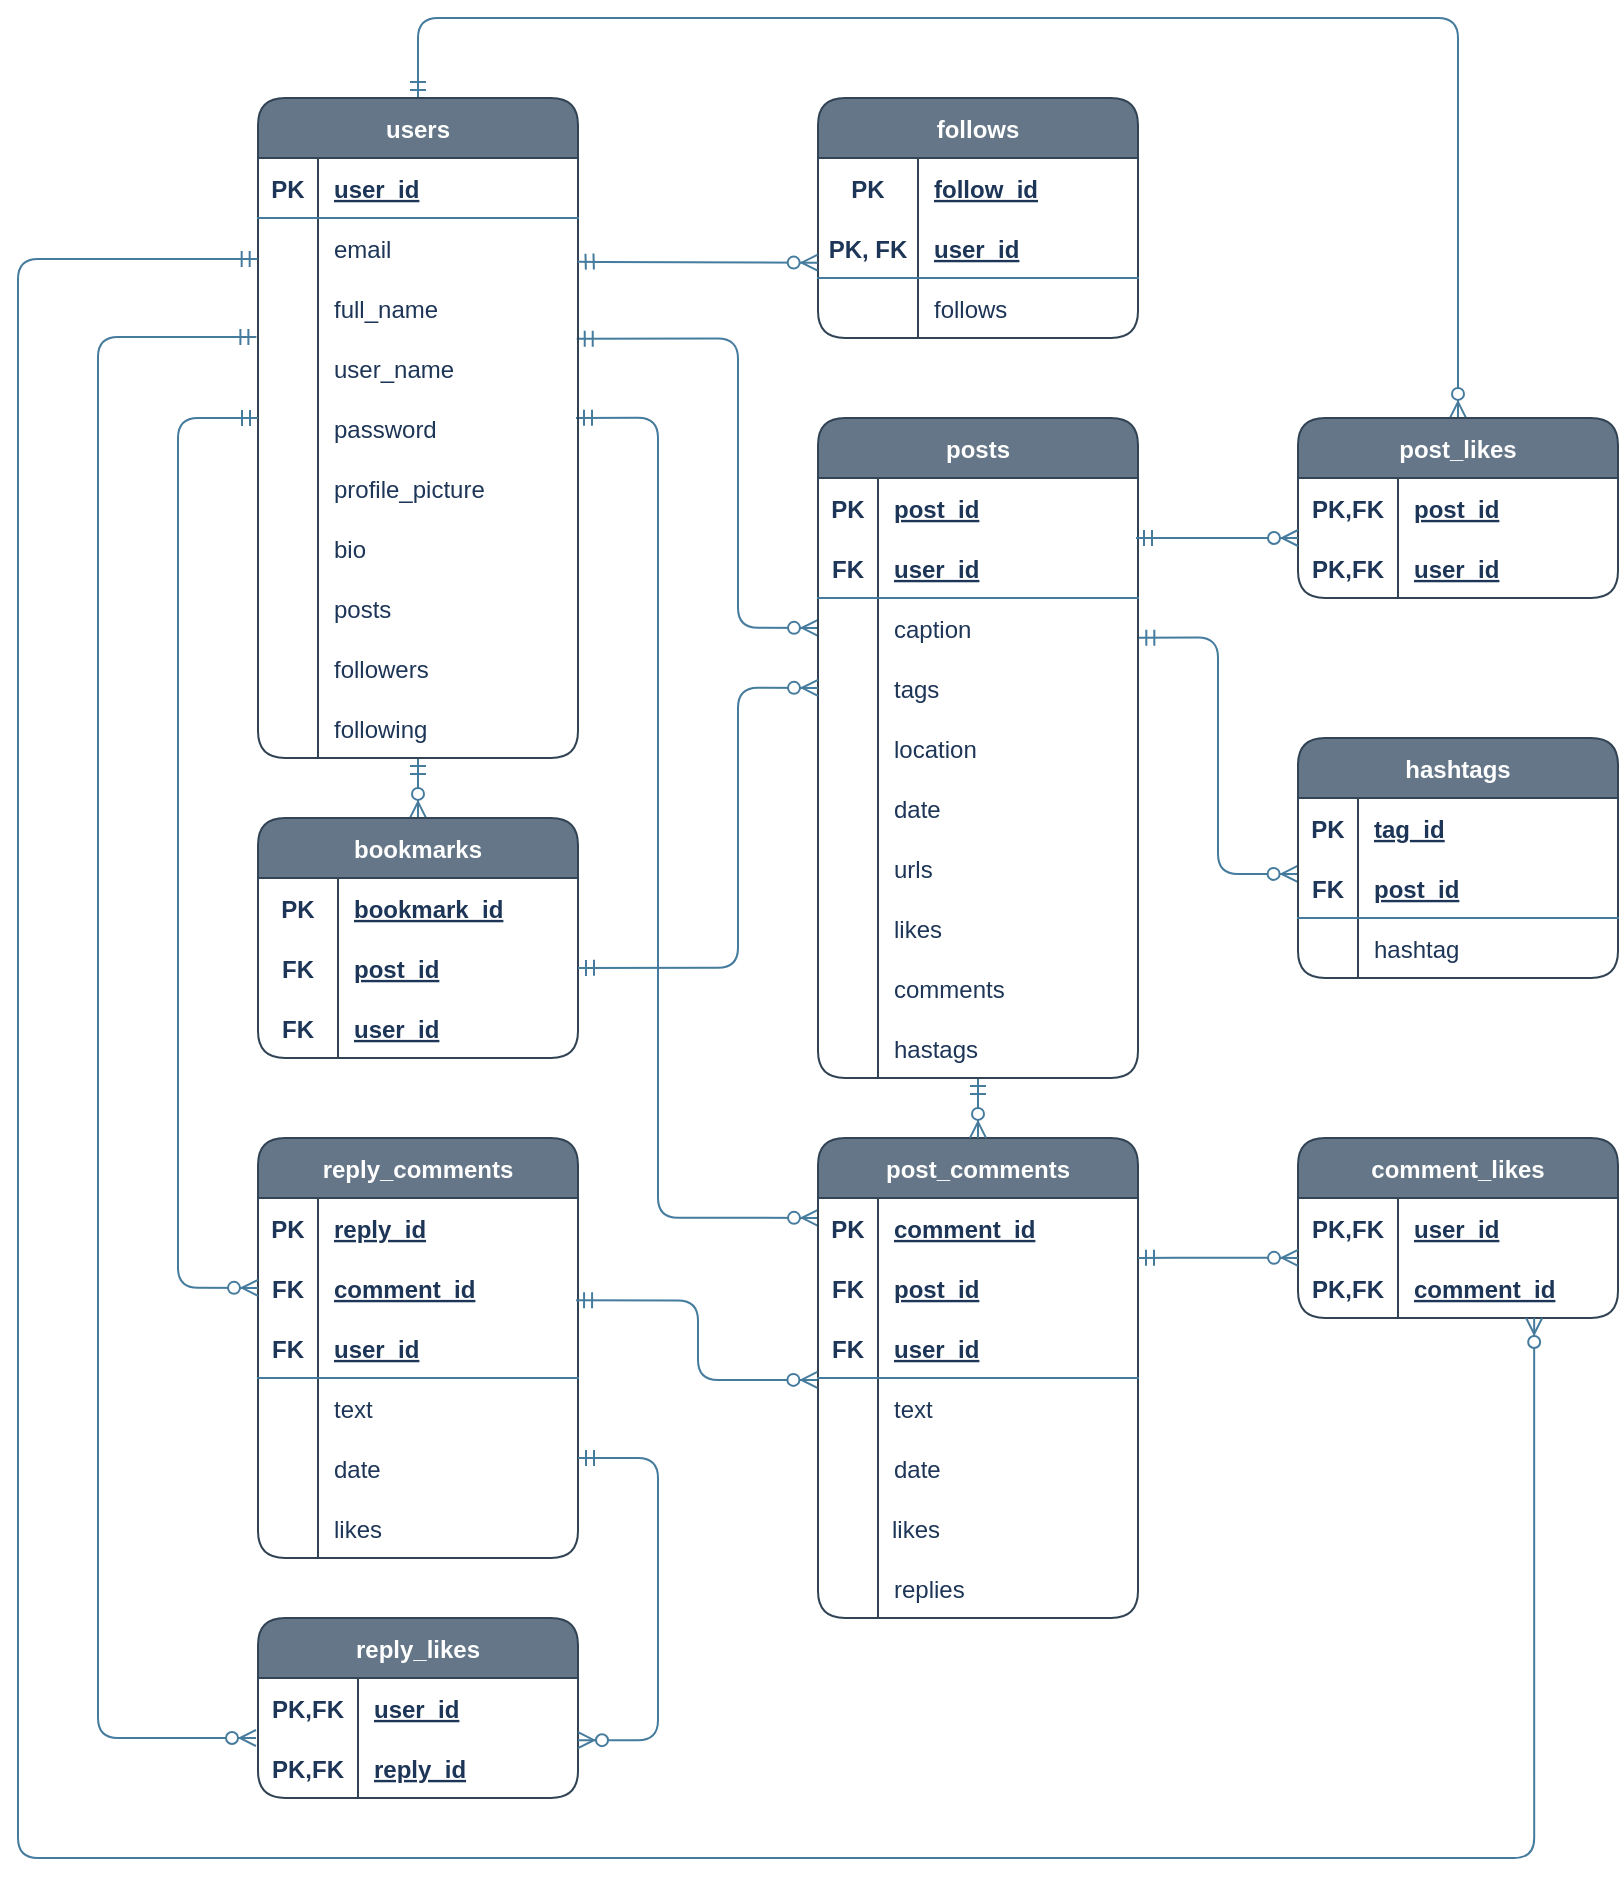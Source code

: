 <mxfile version="14.9.7" type="device"><diagram id="JygwX3_8PYj49vtkGriC" name="Page-1"><mxGraphModel dx="1574" dy="914" grid="1" gridSize="10" guides="1" tooltips="1" connect="1" arrows="1" fold="1" page="1" pageScale="1" pageWidth="1654" pageHeight="1169" background="#ffffff" math="0" shadow="0"><root><mxCell id="0"/><mxCell id="1" parent="0"/><mxCell id="p_Lfh47EfiS_7FDUTV6N-188" style="edgeStyle=orthogonalEdgeStyle;orthogonalLoop=1;jettySize=auto;html=1;exitX=0.5;exitY=1;exitDx=0;exitDy=0;entryX=0.5;entryY=0;entryDx=0;entryDy=0;startArrow=ERmandOne;startFill=0;endArrow=ERzeroToMany;endFill=1;strokeColor=#457B9D;fontColor=#1D3557;labelBackgroundColor=#F1FAEE;" parent="1" source="p_Lfh47EfiS_7FDUTV6N-1" target="p_Lfh47EfiS_7FDUTV6N-40" edge="1"><mxGeometry relative="1" as="geometry"/></mxCell><mxCell id="p_Lfh47EfiS_7FDUTV6N-189" style="edgeStyle=orthogonalEdgeStyle;orthogonalLoop=1;jettySize=auto;html=1;exitX=0.996;exitY=0.013;exitDx=0;exitDy=0;entryX=0;entryY=0.5;entryDx=0;entryDy=0;startArrow=ERmandOne;startFill=0;endArrow=ERzeroToMany;endFill=1;exitPerimeter=0;strokeColor=#457B9D;fontColor=#1D3557;labelBackgroundColor=#F1FAEE;" parent="1" source="p_Lfh47EfiS_7FDUTV6N-5" target="p_Lfh47EfiS_7FDUTV6N-121" edge="1"><mxGeometry relative="1" as="geometry"><Array as="points"><mxPoint x="600" y="199.94"/><mxPoint x="600" y="344.94"/></Array></mxGeometry></mxCell><mxCell id="5tzFZcLL8Sp7c2oYf7Be-42" style="edgeStyle=orthogonalEdgeStyle;orthogonalLoop=1;jettySize=auto;html=1;startArrow=ERmandOne;startFill=0;endArrow=ERzeroToMany;endFill=1;strokeColor=#457B9D;fontColor=#1D3557;labelBackgroundColor=#F1FAEE;" parent="1" edge="1"><mxGeometry relative="1" as="geometry"><mxPoint x="519" y="239.94" as="sourcePoint"/><Array as="points"><mxPoint x="560" y="239.94"/><mxPoint x="560" y="639.94"/></Array><mxPoint x="640" y="639.94" as="targetPoint"/></mxGeometry></mxCell><mxCell id="JfM2ZSUFPlXI2fR5TSoI-1" style="edgeStyle=orthogonalEdgeStyle;rounded=1;orthogonalLoop=1;jettySize=auto;html=1;exitX=0.5;exitY=0;exitDx=0;exitDy=0;entryX=0.5;entryY=0;entryDx=0;entryDy=0;startArrow=ERmandOne;startFill=0;endArrow=ERzeroToMany;endFill=1;fillColor=#76608a;strokeColor=#457B9D;" parent="1" source="p_Lfh47EfiS_7FDUTV6N-1" target="p_Lfh47EfiS_7FDUTV6N-138" edge="1"><mxGeometry relative="1" as="geometry"><Array as="points"><mxPoint x="440" y="40"/><mxPoint x="960" y="40"/></Array></mxGeometry></mxCell><mxCell id="p_Lfh47EfiS_7FDUTV6N-1" value="users" style="shape=table;startSize=30;container=1;collapsible=1;childLayout=tableLayout;fixedRows=1;rowLines=0;fontStyle=1;align=center;resizeLast=1;shadow=0;rounded=1;fillColor=#647687;strokeColor=#314354;fontColor=#ffffff;strokeWidth=1;" parent="1" vertex="1"><mxGeometry x="360" y="79.94" width="160" height="330" as="geometry"/></mxCell><mxCell id="p_Lfh47EfiS_7FDUTV6N-2" value="" style="shape=partialRectangle;collapsible=0;dropTarget=0;pointerEvents=0;fillColor=none;top=0;left=0;bottom=1;right=0;points=[[0,0.5],[1,0.5]];portConstraint=eastwest;rounded=1;strokeColor=#457B9D;fontColor=#1D3557;" parent="p_Lfh47EfiS_7FDUTV6N-1" vertex="1"><mxGeometry y="30" width="160" height="30" as="geometry"/></mxCell><mxCell id="p_Lfh47EfiS_7FDUTV6N-3" value="PK" style="shape=partialRectangle;connectable=0;fillColor=none;top=0;left=0;bottom=0;right=0;fontStyle=1;overflow=hidden;rounded=1;strokeColor=#457B9D;fontColor=#1D3557;" parent="p_Lfh47EfiS_7FDUTV6N-2" vertex="1"><mxGeometry width="30" height="30" as="geometry"/></mxCell><mxCell id="p_Lfh47EfiS_7FDUTV6N-4" value="user_id" style="shape=partialRectangle;connectable=0;fillColor=none;top=0;left=0;bottom=0;right=0;align=left;spacingLeft=6;fontStyle=5;overflow=hidden;rounded=1;strokeColor=#457B9D;fontColor=#1D3557;" parent="p_Lfh47EfiS_7FDUTV6N-2" vertex="1"><mxGeometry x="30" width="130" height="30" as="geometry"/></mxCell><mxCell id="5tzFZcLL8Sp7c2oYf7Be-51" style="shape=partialRectangle;collapsible=0;dropTarget=0;pointerEvents=0;fillColor=none;top=0;left=0;bottom=0;right=0;points=[[0,0.5],[1,0.5]];portConstraint=eastwest;rounded=1;strokeColor=#457B9D;fontColor=#1D3557;" parent="p_Lfh47EfiS_7FDUTV6N-1" vertex="1"><mxGeometry y="60" width="160" height="30" as="geometry"/></mxCell><mxCell id="5tzFZcLL8Sp7c2oYf7Be-52" style="shape=partialRectangle;connectable=0;fillColor=none;top=0;left=0;bottom=0;right=0;editable=1;overflow=hidden;rounded=1;strokeColor=#457B9D;fontColor=#1D3557;" parent="5tzFZcLL8Sp7c2oYf7Be-51" vertex="1"><mxGeometry width="30" height="30" as="geometry"/></mxCell><mxCell id="5tzFZcLL8Sp7c2oYf7Be-53" value="email" style="shape=partialRectangle;connectable=0;fillColor=none;top=0;left=0;bottom=0;right=0;align=left;spacingLeft=6;overflow=hidden;rounded=1;strokeColor=#457B9D;fontColor=#1D3557;" parent="5tzFZcLL8Sp7c2oYf7Be-51" vertex="1"><mxGeometry x="30" width="130" height="30" as="geometry"/></mxCell><mxCell id="5tzFZcLL8Sp7c2oYf7Be-72" style="shape=partialRectangle;collapsible=0;dropTarget=0;pointerEvents=0;fillColor=none;top=0;left=0;bottom=0;right=0;points=[[0,0.5],[1,0.5]];portConstraint=eastwest;rounded=1;strokeColor=#457B9D;fontColor=#1D3557;" parent="p_Lfh47EfiS_7FDUTV6N-1" vertex="1"><mxGeometry y="90" width="160" height="30" as="geometry"/></mxCell><mxCell id="5tzFZcLL8Sp7c2oYf7Be-73" style="shape=partialRectangle;connectable=0;fillColor=none;top=0;left=0;bottom=0;right=0;editable=1;overflow=hidden;rounded=1;strokeColor=#457B9D;fontColor=#1D3557;" parent="5tzFZcLL8Sp7c2oYf7Be-72" vertex="1"><mxGeometry width="30" height="30" as="geometry"/></mxCell><mxCell id="5tzFZcLL8Sp7c2oYf7Be-74" value="full_name" style="shape=partialRectangle;connectable=0;fillColor=none;top=0;left=0;bottom=0;right=0;align=left;spacingLeft=6;overflow=hidden;rounded=1;strokeColor=#457B9D;fontColor=#1D3557;" parent="5tzFZcLL8Sp7c2oYf7Be-72" vertex="1"><mxGeometry x="30" width="130" height="30" as="geometry"/></mxCell><mxCell id="p_Lfh47EfiS_7FDUTV6N-5" value="" style="shape=partialRectangle;collapsible=0;dropTarget=0;pointerEvents=0;fillColor=none;top=0;left=0;bottom=0;right=0;points=[[0,0.5],[1,0.5]];portConstraint=eastwest;rounded=1;strokeColor=#457B9D;fontColor=#1D3557;" parent="p_Lfh47EfiS_7FDUTV6N-1" vertex="1"><mxGeometry y="120" width="160" height="30" as="geometry"/></mxCell><mxCell id="p_Lfh47EfiS_7FDUTV6N-6" value="" style="shape=partialRectangle;connectable=0;fillColor=none;top=0;left=0;bottom=0;right=0;editable=1;overflow=hidden;rounded=1;strokeColor=#457B9D;fontColor=#1D3557;" parent="p_Lfh47EfiS_7FDUTV6N-5" vertex="1"><mxGeometry width="30" height="30" as="geometry"/></mxCell><mxCell id="p_Lfh47EfiS_7FDUTV6N-7" value="user_name" style="shape=partialRectangle;connectable=0;fillColor=none;top=0;left=0;bottom=0;right=0;align=left;spacingLeft=6;overflow=hidden;rounded=1;strokeColor=#457B9D;fontColor=#1D3557;" parent="p_Lfh47EfiS_7FDUTV6N-5" vertex="1"><mxGeometry x="30" width="130" height="30" as="geometry"/></mxCell><mxCell id="p_Lfh47EfiS_7FDUTV6N-95" value="" style="shape=partialRectangle;collapsible=0;dropTarget=0;pointerEvents=0;fillColor=none;top=0;left=0;bottom=0;right=0;points=[[0,0.5],[1,0.5]];portConstraint=eastwest;rounded=1;strokeColor=#457B9D;fontColor=#1D3557;" parent="p_Lfh47EfiS_7FDUTV6N-1" vertex="1"><mxGeometry y="150" width="160" height="30" as="geometry"/></mxCell><mxCell id="p_Lfh47EfiS_7FDUTV6N-96" value="" style="shape=partialRectangle;connectable=0;fillColor=none;top=0;left=0;bottom=0;right=0;editable=1;overflow=hidden;rounded=1;strokeColor=#457B9D;fontColor=#1D3557;" parent="p_Lfh47EfiS_7FDUTV6N-95" vertex="1"><mxGeometry width="30" height="30" as="geometry"/></mxCell><mxCell id="p_Lfh47EfiS_7FDUTV6N-97" value="password" style="shape=partialRectangle;connectable=0;fillColor=none;top=0;left=0;bottom=0;right=0;align=left;spacingLeft=6;overflow=hidden;rounded=1;strokeColor=#457B9D;fontColor=#1D3557;" parent="p_Lfh47EfiS_7FDUTV6N-95" vertex="1"><mxGeometry x="30" width="130" height="30" as="geometry"/></mxCell><mxCell id="5tzFZcLL8Sp7c2oYf7Be-78" style="shape=partialRectangle;collapsible=0;dropTarget=0;pointerEvents=0;fillColor=none;top=0;left=0;bottom=0;right=0;points=[[0,0.5],[1,0.5]];portConstraint=eastwest;rounded=1;strokeColor=#457B9D;fontColor=#1D3557;" parent="p_Lfh47EfiS_7FDUTV6N-1" vertex="1"><mxGeometry y="180" width="160" height="30" as="geometry"/></mxCell><mxCell id="5tzFZcLL8Sp7c2oYf7Be-79" style="shape=partialRectangle;connectable=0;fillColor=none;top=0;left=0;bottom=0;right=0;editable=1;overflow=hidden;rounded=1;strokeColor=#457B9D;fontColor=#1D3557;" parent="5tzFZcLL8Sp7c2oYf7Be-78" vertex="1"><mxGeometry width="30" height="30" as="geometry"/></mxCell><mxCell id="5tzFZcLL8Sp7c2oYf7Be-80" value="profile_picture" style="shape=partialRectangle;connectable=0;fillColor=none;top=0;left=0;bottom=0;right=0;align=left;spacingLeft=6;overflow=hidden;rounded=1;strokeColor=#457B9D;fontColor=#1D3557;" parent="5tzFZcLL8Sp7c2oYf7Be-78" vertex="1"><mxGeometry x="30" width="130" height="30" as="geometry"/></mxCell><mxCell id="p_Lfh47EfiS_7FDUTV6N-92" value="" style="shape=partialRectangle;collapsible=0;dropTarget=0;pointerEvents=0;fillColor=none;top=0;left=0;bottom=0;right=0;points=[[0,0.5],[1,0.5]];portConstraint=eastwest;rounded=1;strokeColor=#457B9D;fontColor=#1D3557;" parent="p_Lfh47EfiS_7FDUTV6N-1" vertex="1"><mxGeometry y="210" width="160" height="30" as="geometry"/></mxCell><mxCell id="p_Lfh47EfiS_7FDUTV6N-93" value="" style="shape=partialRectangle;connectable=0;fillColor=none;top=0;left=0;bottom=0;right=0;editable=1;overflow=hidden;rounded=1;strokeColor=#457B9D;fontColor=#1D3557;" parent="p_Lfh47EfiS_7FDUTV6N-92" vertex="1"><mxGeometry width="30" height="30" as="geometry"/></mxCell><mxCell id="p_Lfh47EfiS_7FDUTV6N-94" value="bio" style="shape=partialRectangle;connectable=0;fillColor=none;top=0;left=0;bottom=0;right=0;align=left;spacingLeft=6;overflow=hidden;rounded=1;strokeColor=#457B9D;fontColor=#1D3557;" parent="p_Lfh47EfiS_7FDUTV6N-92" vertex="1"><mxGeometry x="30" width="130" height="30" as="geometry"/></mxCell><mxCell id="pIvG8q19fHUIFR2DYfTh-11" style="shape=partialRectangle;collapsible=0;dropTarget=0;pointerEvents=0;fillColor=none;top=0;left=0;bottom=0;right=0;points=[[0,0.5],[1,0.5]];portConstraint=eastwest;rounded=1;strokeColor=#457B9D;fontColor=#1D3557;" parent="p_Lfh47EfiS_7FDUTV6N-1" vertex="1"><mxGeometry y="240" width="160" height="30" as="geometry"/></mxCell><mxCell id="pIvG8q19fHUIFR2DYfTh-12" style="shape=partialRectangle;connectable=0;fillColor=none;top=0;left=0;bottom=0;right=0;editable=1;overflow=hidden;rounded=1;strokeColor=#457B9D;fontColor=#1D3557;" parent="pIvG8q19fHUIFR2DYfTh-11" vertex="1"><mxGeometry width="30" height="30" as="geometry"/></mxCell><mxCell id="pIvG8q19fHUIFR2DYfTh-13" value="posts" style="shape=partialRectangle;connectable=0;fillColor=none;top=0;left=0;bottom=0;right=0;align=left;spacingLeft=6;overflow=hidden;rounded=1;strokeColor=#457B9D;fontColor=#1D3557;" parent="pIvG8q19fHUIFR2DYfTh-11" vertex="1"><mxGeometry x="30" width="130" height="30" as="geometry"/></mxCell><mxCell id="pIvG8q19fHUIFR2DYfTh-14" style="shape=partialRectangle;collapsible=0;dropTarget=0;pointerEvents=0;fillColor=none;top=0;left=0;bottom=0;right=0;points=[[0,0.5],[1,0.5]];portConstraint=eastwest;rounded=1;strokeColor=#457B9D;fontColor=#1D3557;" parent="p_Lfh47EfiS_7FDUTV6N-1" vertex="1"><mxGeometry y="270" width="160" height="30" as="geometry"/></mxCell><mxCell id="pIvG8q19fHUIFR2DYfTh-15" style="shape=partialRectangle;connectable=0;fillColor=none;top=0;left=0;bottom=0;right=0;editable=1;overflow=hidden;rounded=1;strokeColor=#457B9D;fontColor=#1D3557;" parent="pIvG8q19fHUIFR2DYfTh-14" vertex="1"><mxGeometry width="30" height="30" as="geometry"/></mxCell><mxCell id="pIvG8q19fHUIFR2DYfTh-16" value="followers" style="shape=partialRectangle;connectable=0;fillColor=none;top=0;left=0;bottom=0;right=0;align=left;spacingLeft=6;overflow=hidden;rounded=1;strokeColor=#457B9D;fontColor=#1D3557;" parent="pIvG8q19fHUIFR2DYfTh-14" vertex="1"><mxGeometry x="30" width="130" height="30" as="geometry"/></mxCell><mxCell id="pIvG8q19fHUIFR2DYfTh-17" style="shape=partialRectangle;collapsible=0;dropTarget=0;pointerEvents=0;fillColor=none;top=0;left=0;bottom=0;right=0;points=[[0,0.5],[1,0.5]];portConstraint=eastwest;rounded=1;strokeColor=#457B9D;fontColor=#1D3557;" parent="p_Lfh47EfiS_7FDUTV6N-1" vertex="1"><mxGeometry y="300" width="160" height="30" as="geometry"/></mxCell><mxCell id="pIvG8q19fHUIFR2DYfTh-18" style="shape=partialRectangle;connectable=0;fillColor=none;top=0;left=0;bottom=0;right=0;editable=1;overflow=hidden;rounded=1;strokeColor=#457B9D;fontColor=#1D3557;" parent="pIvG8q19fHUIFR2DYfTh-17" vertex="1"><mxGeometry width="30" height="30" as="geometry"/></mxCell><mxCell id="pIvG8q19fHUIFR2DYfTh-19" value="following" style="shape=partialRectangle;connectable=0;fillColor=none;top=0;left=0;bottom=0;right=0;align=left;spacingLeft=6;overflow=hidden;rounded=1;strokeColor=#457B9D;fontColor=#1D3557;" parent="pIvG8q19fHUIFR2DYfTh-17" vertex="1"><mxGeometry x="30" width="130" height="30" as="geometry"/></mxCell><mxCell id="p_Lfh47EfiS_7FDUTV6N-14" value="follows" style="shape=table;startSize=30;container=1;collapsible=1;childLayout=tableLayout;fixedRows=1;rowLines=0;fontStyle=1;align=center;resizeLast=1;shadow=0;rounded=1;fillColor=#647687;strokeColor=#314354;fontColor=#ffffff;" parent="1" vertex="1"><mxGeometry x="640" y="79.94" width="160" height="120" as="geometry"/></mxCell><mxCell id="p_Lfh47EfiS_7FDUTV6N-15" value="" style="shape=partialRectangle;collapsible=0;dropTarget=0;pointerEvents=0;fillColor=none;top=0;left=0;bottom=0;right=0;points=[[0,0.5],[1,0.5]];portConstraint=eastwest;rounded=1;strokeColor=#457B9D;fontColor=#1D3557;" parent="p_Lfh47EfiS_7FDUTV6N-14" vertex="1"><mxGeometry y="30" width="160" height="30" as="geometry"/></mxCell><mxCell id="p_Lfh47EfiS_7FDUTV6N-16" value="PK" style="shape=partialRectangle;connectable=0;fillColor=none;top=0;left=0;bottom=0;right=0;fontStyle=1;overflow=hidden;rounded=1;strokeColor=#457B9D;fontColor=#1D3557;" parent="p_Lfh47EfiS_7FDUTV6N-15" vertex="1"><mxGeometry width="50" height="30" as="geometry"/></mxCell><mxCell id="p_Lfh47EfiS_7FDUTV6N-17" value="follow_id" style="shape=partialRectangle;connectable=0;fillColor=none;top=0;left=0;bottom=0;right=0;align=left;spacingLeft=6;fontStyle=5;overflow=hidden;rounded=1;strokeColor=#457B9D;fontColor=#1D3557;" parent="p_Lfh47EfiS_7FDUTV6N-15" vertex="1"><mxGeometry x="50" width="110" height="30" as="geometry"/></mxCell><mxCell id="p_Lfh47EfiS_7FDUTV6N-18" value="" style="shape=partialRectangle;collapsible=0;dropTarget=0;pointerEvents=0;fillColor=none;top=0;left=0;bottom=1;right=0;points=[[0,0.5],[1,0.5]];portConstraint=eastwest;rounded=1;strokeColor=#457B9D;fontColor=#1D3557;" parent="p_Lfh47EfiS_7FDUTV6N-14" vertex="1"><mxGeometry y="60" width="160" height="30" as="geometry"/></mxCell><mxCell id="p_Lfh47EfiS_7FDUTV6N-19" value="PK, FK" style="shape=partialRectangle;connectable=0;fillColor=none;top=0;left=0;bottom=0;right=0;fontStyle=1;overflow=hidden;rounded=1;strokeColor=#457B9D;fontColor=#1D3557;" parent="p_Lfh47EfiS_7FDUTV6N-18" vertex="1"><mxGeometry width="50" height="30" as="geometry"/></mxCell><mxCell id="p_Lfh47EfiS_7FDUTV6N-20" value="user_id" style="shape=partialRectangle;connectable=0;fillColor=none;top=0;left=0;bottom=0;right=0;align=left;spacingLeft=6;fontStyle=5;overflow=hidden;rounded=1;strokeColor=#457B9D;fontColor=#1D3557;" parent="p_Lfh47EfiS_7FDUTV6N-18" vertex="1"><mxGeometry x="50" width="110" height="30" as="geometry"/></mxCell><mxCell id="p_Lfh47EfiS_7FDUTV6N-21" value="" style="shape=partialRectangle;collapsible=0;dropTarget=0;pointerEvents=0;fillColor=none;top=0;left=0;bottom=0;right=0;points=[[0,0.5],[1,0.5]];portConstraint=eastwest;rounded=1;strokeColor=#457B9D;fontColor=#1D3557;" parent="p_Lfh47EfiS_7FDUTV6N-14" vertex="1"><mxGeometry y="90" width="160" height="30" as="geometry"/></mxCell><mxCell id="p_Lfh47EfiS_7FDUTV6N-22" value="" style="shape=partialRectangle;connectable=0;fillColor=none;top=0;left=0;bottom=0;right=0;editable=1;overflow=hidden;rounded=1;strokeColor=#457B9D;fontColor=#1D3557;" parent="p_Lfh47EfiS_7FDUTV6N-21" vertex="1"><mxGeometry width="50" height="30" as="geometry"/></mxCell><mxCell id="p_Lfh47EfiS_7FDUTV6N-23" value="follows" style="shape=partialRectangle;connectable=0;fillColor=none;top=0;left=0;bottom=0;right=0;align=left;spacingLeft=6;overflow=hidden;rounded=1;strokeColor=#457B9D;fontColor=#1D3557;" parent="p_Lfh47EfiS_7FDUTV6N-21" vertex="1"><mxGeometry x="50" width="110" height="30" as="geometry"/></mxCell><mxCell id="p_Lfh47EfiS_7FDUTV6N-40" value="bookmarks" style="shape=table;startSize=30;container=1;collapsible=1;childLayout=tableLayout;fixedRows=1;rowLines=0;fontStyle=1;align=center;resizeLast=1;shadow=0;rounded=1;fillColor=#647687;strokeColor=#314354;fontColor=#ffffff;" parent="1" vertex="1"><mxGeometry x="360" y="439.94" width="160" height="120" as="geometry"/></mxCell><mxCell id="p_Lfh47EfiS_7FDUTV6N-41" value="" style="shape=partialRectangle;collapsible=0;dropTarget=0;pointerEvents=0;fillColor=none;top=0;left=0;bottom=0;right=0;points=[[0,0.5],[1,0.5]];portConstraint=eastwest;rounded=1;strokeColor=#457B9D;fontColor=#1D3557;" parent="p_Lfh47EfiS_7FDUTV6N-40" vertex="1"><mxGeometry y="30" width="160" height="30" as="geometry"/></mxCell><mxCell id="p_Lfh47EfiS_7FDUTV6N-42" value="PK" style="shape=partialRectangle;connectable=0;fillColor=none;top=0;left=0;bottom=0;right=0;fontStyle=1;overflow=hidden;rounded=1;strokeColor=#457B9D;fontColor=#1D3557;" parent="p_Lfh47EfiS_7FDUTV6N-41" vertex="1"><mxGeometry width="40" height="30" as="geometry"/></mxCell><mxCell id="p_Lfh47EfiS_7FDUTV6N-43" value="bookmark_id" style="shape=partialRectangle;connectable=0;fillColor=none;top=0;left=0;bottom=0;right=0;align=left;spacingLeft=6;fontStyle=5;overflow=hidden;rounded=1;strokeColor=#457B9D;fontColor=#1D3557;" parent="p_Lfh47EfiS_7FDUTV6N-41" vertex="1"><mxGeometry x="40" width="120" height="30" as="geometry"/></mxCell><mxCell id="p_Lfh47EfiS_7FDUTV6N-168" style="shape=partialRectangle;collapsible=0;dropTarget=0;pointerEvents=0;fillColor=none;top=0;left=0;bottom=0;right=0;points=[[0,0.5],[1,0.5]];portConstraint=eastwest;rounded=1;strokeColor=#457B9D;fontColor=#1D3557;" parent="p_Lfh47EfiS_7FDUTV6N-40" vertex="1"><mxGeometry y="60" width="160" height="30" as="geometry"/></mxCell><mxCell id="p_Lfh47EfiS_7FDUTV6N-169" value="FK" style="shape=partialRectangle;connectable=0;fillColor=none;top=0;left=0;bottom=0;right=0;fontStyle=1;overflow=hidden;rounded=1;strokeColor=#457B9D;fontColor=#1D3557;" parent="p_Lfh47EfiS_7FDUTV6N-168" vertex="1"><mxGeometry width="40" height="30" as="geometry"/></mxCell><mxCell id="p_Lfh47EfiS_7FDUTV6N-170" value="post_id" style="shape=partialRectangle;connectable=0;fillColor=none;top=0;left=0;bottom=0;right=0;align=left;spacingLeft=6;fontStyle=5;overflow=hidden;rounded=1;strokeColor=#457B9D;fontColor=#1D3557;" parent="p_Lfh47EfiS_7FDUTV6N-168" vertex="1"><mxGeometry x="40" width="120" height="30" as="geometry"/></mxCell><mxCell id="p_Lfh47EfiS_7FDUTV6N-183" style="shape=partialRectangle;collapsible=0;dropTarget=0;pointerEvents=0;fillColor=none;top=0;left=0;bottom=0;right=0;points=[[0,0.5],[1,0.5]];portConstraint=eastwest;rounded=1;strokeColor=#457B9D;fontColor=#1D3557;" parent="p_Lfh47EfiS_7FDUTV6N-40" vertex="1"><mxGeometry y="90" width="160" height="30" as="geometry"/></mxCell><mxCell id="p_Lfh47EfiS_7FDUTV6N-184" value="FK" style="shape=partialRectangle;connectable=0;fillColor=none;top=0;left=0;bottom=0;right=0;fontStyle=1;overflow=hidden;rounded=1;strokeColor=#457B9D;fontColor=#1D3557;" parent="p_Lfh47EfiS_7FDUTV6N-183" vertex="1"><mxGeometry width="40" height="30" as="geometry"/></mxCell><mxCell id="p_Lfh47EfiS_7FDUTV6N-185" value="user_id" style="shape=partialRectangle;connectable=0;fillColor=none;top=0;left=0;bottom=0;right=0;align=left;spacingLeft=6;fontStyle=5;overflow=hidden;rounded=1;strokeColor=#457B9D;fontColor=#1D3557;" parent="p_Lfh47EfiS_7FDUTV6N-183" vertex="1"><mxGeometry x="40" width="120" height="30" as="geometry"/></mxCell><mxCell id="p_Lfh47EfiS_7FDUTV6N-79" value="post_comments" style="shape=table;startSize=30;container=1;collapsible=1;childLayout=tableLayout;fixedRows=1;rowLines=0;fontStyle=1;align=center;resizeLast=1;shadow=0;rounded=1;fillColor=#647687;strokeColor=#314354;fontColor=#ffffff;" parent="1" vertex="1"><mxGeometry x="640" y="599.94" width="160" height="240" as="geometry"/></mxCell><mxCell id="p_Lfh47EfiS_7FDUTV6N-80" value="" style="shape=partialRectangle;collapsible=0;dropTarget=0;pointerEvents=0;fillColor=none;top=0;left=0;bottom=0;right=0;points=[[0,0.5],[1,0.5]];portConstraint=eastwest;rounded=1;strokeColor=#457B9D;fontColor=#1D3557;" parent="p_Lfh47EfiS_7FDUTV6N-79" vertex="1"><mxGeometry y="30" width="160" height="30" as="geometry"/></mxCell><mxCell id="p_Lfh47EfiS_7FDUTV6N-81" value="PK" style="shape=partialRectangle;connectable=0;fillColor=none;top=0;left=0;bottom=0;right=0;fontStyle=1;overflow=hidden;rounded=1;strokeColor=#457B9D;fontColor=#1D3557;" parent="p_Lfh47EfiS_7FDUTV6N-80" vertex="1"><mxGeometry width="30" height="30" as="geometry"/></mxCell><mxCell id="p_Lfh47EfiS_7FDUTV6N-82" value="comment_id" style="shape=partialRectangle;connectable=0;fillColor=none;top=0;left=0;bottom=0;right=0;align=left;spacingLeft=6;fontStyle=5;overflow=hidden;rounded=1;strokeColor=#457B9D;fontColor=#1D3557;" parent="p_Lfh47EfiS_7FDUTV6N-80" vertex="1"><mxGeometry x="30" width="130" height="30" as="geometry"/></mxCell><mxCell id="5tzFZcLL8Sp7c2oYf7Be-1" style="shape=partialRectangle;collapsible=0;dropTarget=0;pointerEvents=0;fillColor=none;top=0;left=0;bottom=0;right=0;points=[[0,0.5],[1,0.5]];portConstraint=eastwest;rounded=1;strokeColor=#457B9D;fontColor=#1D3557;" parent="p_Lfh47EfiS_7FDUTV6N-79" vertex="1"><mxGeometry y="60" width="160" height="30" as="geometry"/></mxCell><mxCell id="5tzFZcLL8Sp7c2oYf7Be-2" value="FK" style="shape=partialRectangle;connectable=0;fillColor=none;top=0;left=0;bottom=0;right=0;fontStyle=1;overflow=hidden;rounded=1;strokeColor=#457B9D;fontColor=#1D3557;" parent="5tzFZcLL8Sp7c2oYf7Be-1" vertex="1"><mxGeometry width="30" height="30" as="geometry"/></mxCell><mxCell id="5tzFZcLL8Sp7c2oYf7Be-3" value="post_id" style="shape=partialRectangle;connectable=0;fillColor=none;top=0;left=0;bottom=0;right=0;align=left;spacingLeft=6;fontStyle=5;overflow=hidden;rounded=1;strokeColor=#457B9D;fontColor=#1D3557;" parent="5tzFZcLL8Sp7c2oYf7Be-1" vertex="1"><mxGeometry x="30" width="130" height="30" as="geometry"/></mxCell><mxCell id="5tzFZcLL8Sp7c2oYf7Be-38" style="shape=partialRectangle;collapsible=0;dropTarget=0;pointerEvents=0;fillColor=none;top=0;left=0;bottom=1;right=0;points=[[0,0.5],[1,0.5]];portConstraint=eastwest;rounded=1;strokeColor=#457B9D;fontColor=#1D3557;" parent="p_Lfh47EfiS_7FDUTV6N-79" vertex="1"><mxGeometry y="90" width="160" height="30" as="geometry"/></mxCell><mxCell id="5tzFZcLL8Sp7c2oYf7Be-39" value="FK" style="shape=partialRectangle;connectable=0;fillColor=none;top=0;left=0;bottom=0;right=0;fontStyle=1;overflow=hidden;rounded=1;strokeColor=#457B9D;fontColor=#1D3557;" parent="5tzFZcLL8Sp7c2oYf7Be-38" vertex="1"><mxGeometry width="30" height="30" as="geometry"/></mxCell><mxCell id="5tzFZcLL8Sp7c2oYf7Be-40" value="user_id" style="shape=partialRectangle;connectable=0;fillColor=none;top=0;left=0;bottom=0;right=0;align=left;spacingLeft=6;fontStyle=5;overflow=hidden;rounded=1;strokeColor=#457B9D;fontColor=#1D3557;" parent="5tzFZcLL8Sp7c2oYf7Be-38" vertex="1"><mxGeometry x="30" width="130" height="30" as="geometry"/></mxCell><mxCell id="p_Lfh47EfiS_7FDUTV6N-83" value="" style="shape=partialRectangle;collapsible=0;dropTarget=0;pointerEvents=0;fillColor=none;top=0;left=0;bottom=0;right=0;points=[[0,0.5],[1,0.5]];portConstraint=eastwest;rounded=1;strokeColor=#457B9D;fontColor=#1D3557;" parent="p_Lfh47EfiS_7FDUTV6N-79" vertex="1"><mxGeometry y="120" width="160" height="30" as="geometry"/></mxCell><mxCell id="p_Lfh47EfiS_7FDUTV6N-84" value="" style="shape=partialRectangle;connectable=0;fillColor=none;top=0;left=0;bottom=0;right=0;editable=1;overflow=hidden;rounded=1;strokeColor=#457B9D;fontColor=#1D3557;" parent="p_Lfh47EfiS_7FDUTV6N-83" vertex="1"><mxGeometry width="30" height="30" as="geometry"/></mxCell><mxCell id="p_Lfh47EfiS_7FDUTV6N-85" value="text" style="shape=partialRectangle;connectable=0;fillColor=none;top=0;left=0;bottom=0;right=0;align=left;spacingLeft=6;overflow=hidden;rounded=1;strokeColor=#457B9D;fontColor=#1D3557;" parent="p_Lfh47EfiS_7FDUTV6N-83" vertex="1"><mxGeometry x="30" width="130" height="30" as="geometry"/></mxCell><mxCell id="p_Lfh47EfiS_7FDUTV6N-86" value="" style="shape=partialRectangle;collapsible=0;dropTarget=0;pointerEvents=0;fillColor=none;top=0;left=0;bottom=0;right=0;points=[[0,0.5],[1,0.5]];portConstraint=eastwest;rounded=1;strokeColor=#457B9D;fontColor=#1D3557;" parent="p_Lfh47EfiS_7FDUTV6N-79" vertex="1"><mxGeometry y="150" width="160" height="30" as="geometry"/></mxCell><mxCell id="p_Lfh47EfiS_7FDUTV6N-87" value="" style="shape=partialRectangle;connectable=0;fillColor=none;top=0;left=0;bottom=0;right=0;editable=1;overflow=hidden;rounded=1;strokeColor=#457B9D;fontColor=#1D3557;" parent="p_Lfh47EfiS_7FDUTV6N-86" vertex="1"><mxGeometry width="30" height="30" as="geometry"/></mxCell><mxCell id="p_Lfh47EfiS_7FDUTV6N-88" value="date" style="shape=partialRectangle;connectable=0;fillColor=none;top=0;left=0;bottom=0;right=0;align=left;spacingLeft=6;overflow=hidden;rounded=1;strokeColor=#457B9D;fontColor=#1D3557;fontSize=12;spacingTop=0;spacingBottom=0;" parent="p_Lfh47EfiS_7FDUTV6N-86" vertex="1"><mxGeometry x="30" width="130" height="30" as="geometry"/></mxCell><mxCell id="pIvG8q19fHUIFR2DYfTh-20" style="shape=partialRectangle;collapsible=0;dropTarget=0;pointerEvents=0;fillColor=none;top=0;left=0;bottom=0;right=0;points=[[0,0.5],[1,0.5]];portConstraint=eastwest;rounded=1;strokeColor=#457B9D;fontColor=#1D3557;verticalAlign=middle;" parent="p_Lfh47EfiS_7FDUTV6N-79" vertex="1"><mxGeometry y="180" width="160" height="30" as="geometry"/></mxCell><mxCell id="pIvG8q19fHUIFR2DYfTh-21" style="shape=partialRectangle;connectable=0;fillColor=none;top=0;left=0;bottom=0;right=0;editable=1;overflow=hidden;rounded=1;strokeColor=#457B9D;fontColor=#1D3557;" parent="pIvG8q19fHUIFR2DYfTh-20" vertex="1"><mxGeometry width="30" height="30" as="geometry"/></mxCell><mxCell id="pIvG8q19fHUIFR2DYfTh-22" value="likes" style="shape=partialRectangle;connectable=0;fillColor=none;top=0;left=0;bottom=0;right=0;align=left;spacingLeft=6;overflow=hidden;rounded=1;strokeColor=#457B9D;fontColor=#1D3557;spacing=1;verticalAlign=middle;" parent="pIvG8q19fHUIFR2DYfTh-20" vertex="1"><mxGeometry x="30" width="130" height="30" as="geometry"/></mxCell><mxCell id="pIvG8q19fHUIFR2DYfTh-23" style="shape=partialRectangle;collapsible=0;dropTarget=0;pointerEvents=0;fillColor=none;top=0;left=0;bottom=0;right=0;points=[[0,0.5],[1,0.5]];portConstraint=eastwest;rounded=1;strokeColor=#457B9D;fontColor=#1D3557;" parent="p_Lfh47EfiS_7FDUTV6N-79" vertex="1"><mxGeometry y="210" width="160" height="30" as="geometry"/></mxCell><mxCell id="pIvG8q19fHUIFR2DYfTh-24" style="shape=partialRectangle;connectable=0;fillColor=none;top=0;left=0;bottom=0;right=0;editable=1;overflow=hidden;rounded=1;strokeColor=#457B9D;fontColor=#1D3557;" parent="pIvG8q19fHUIFR2DYfTh-23" vertex="1"><mxGeometry width="30" height="30" as="geometry"/></mxCell><mxCell id="pIvG8q19fHUIFR2DYfTh-25" value="replies" style="shape=partialRectangle;connectable=0;fillColor=none;top=0;left=0;bottom=0;right=0;align=left;spacingLeft=6;overflow=hidden;rounded=1;strokeColor=#457B9D;fontColor=#1D3557;" parent="pIvG8q19fHUIFR2DYfTh-23" vertex="1"><mxGeometry x="30" width="130" height="30" as="geometry"/></mxCell><mxCell id="5tzFZcLL8Sp7c2oYf7Be-17" style="edgeStyle=orthogonalEdgeStyle;orthogonalLoop=1;jettySize=auto;html=1;exitX=0.5;exitY=1;exitDx=0;exitDy=0;entryX=0.5;entryY=0;entryDx=0;entryDy=0;endArrow=ERzeroToMany;endFill=1;startArrow=ERmandOne;startFill=0;strokeColor=#457B9D;fontColor=#1D3557;labelBackgroundColor=#F1FAEE;" parent="1" source="p_Lfh47EfiS_7FDUTV6N-114" target="p_Lfh47EfiS_7FDUTV6N-79" edge="1"><mxGeometry relative="1" as="geometry"/></mxCell><mxCell id="5tzFZcLL8Sp7c2oYf7Be-25" style="edgeStyle=orthogonalEdgeStyle;orthogonalLoop=1;jettySize=auto;html=1;exitX=1.001;exitY=0.663;exitDx=0;exitDy=0;entryX=-0.001;entryY=0.261;entryDx=0;entryDy=0;startArrow=ERmandOne;startFill=0;endArrow=ERzeroToMany;endFill=1;strokeColor=#457B9D;fontColor=#1D3557;labelBackgroundColor=#F1FAEE;exitPerimeter=0;entryPerimeter=0;" parent="1" source="p_Lfh47EfiS_7FDUTV6N-121" target="p_Lfh47EfiS_7FDUTV6N-156" edge="1"><mxGeometry relative="1" as="geometry"><Array as="points"><mxPoint x="840" y="349.94"/><mxPoint x="840" y="467.94"/><mxPoint x="880" y="467.94"/></Array></mxGeometry></mxCell><mxCell id="p_Lfh47EfiS_7FDUTV6N-114" value="posts" style="shape=table;startSize=30;container=1;collapsible=1;childLayout=tableLayout;fixedRows=1;rowLines=0;fontStyle=1;align=center;resizeLast=1;shadow=0;rounded=1;fillColor=#647687;strokeColor=#314354;fontColor=#ffffff;swimlaneFillColor=none;" parent="1" vertex="1"><mxGeometry x="640" y="239.94" width="160" height="330" as="geometry"/></mxCell><mxCell id="p_Lfh47EfiS_7FDUTV6N-115" value="" style="shape=partialRectangle;collapsible=0;dropTarget=0;pointerEvents=0;fillColor=none;top=0;left=0;bottom=0;right=0;points=[[0,0.5],[1,0.5]];portConstraint=eastwest;rounded=1;strokeColor=#457B9D;fontColor=#1D3557;" parent="p_Lfh47EfiS_7FDUTV6N-114" vertex="1"><mxGeometry y="30" width="160" height="30" as="geometry"/></mxCell><mxCell id="p_Lfh47EfiS_7FDUTV6N-116" value="PK" style="shape=partialRectangle;connectable=0;fillColor=none;top=0;left=0;bottom=0;right=0;fontStyle=1;overflow=hidden;rounded=1;strokeColor=#457B9D;fontColor=#1D3557;" parent="p_Lfh47EfiS_7FDUTV6N-115" vertex="1"><mxGeometry width="30" height="30" as="geometry"/></mxCell><mxCell id="p_Lfh47EfiS_7FDUTV6N-117" value="post_id" style="shape=partialRectangle;connectable=0;fillColor=none;top=0;left=0;bottom=0;right=0;align=left;spacingLeft=6;fontStyle=5;overflow=hidden;rounded=1;strokeColor=#457B9D;fontColor=#1D3557;" parent="p_Lfh47EfiS_7FDUTV6N-115" vertex="1"><mxGeometry x="30" width="130" height="30" as="geometry"/></mxCell><mxCell id="p_Lfh47EfiS_7FDUTV6N-118" value="" style="shape=partialRectangle;collapsible=0;dropTarget=0;pointerEvents=0;fillColor=none;top=0;left=0;bottom=1;right=0;points=[[0,0.5],[1,0.5]];portConstraint=eastwest;rounded=1;strokeColor=#457B9D;fontColor=#1D3557;" parent="p_Lfh47EfiS_7FDUTV6N-114" vertex="1"><mxGeometry y="60" width="160" height="30" as="geometry"/></mxCell><mxCell id="p_Lfh47EfiS_7FDUTV6N-119" value="FK" style="shape=partialRectangle;connectable=0;fillColor=none;top=0;left=0;bottom=0;right=0;fontStyle=1;overflow=hidden;rounded=1;strokeColor=#457B9D;fontColor=#1D3557;" parent="p_Lfh47EfiS_7FDUTV6N-118" vertex="1"><mxGeometry width="30" height="30" as="geometry"/></mxCell><mxCell id="p_Lfh47EfiS_7FDUTV6N-120" value="user_id" style="shape=partialRectangle;connectable=0;fillColor=none;top=0;left=0;bottom=0;right=0;align=left;spacingLeft=6;fontStyle=5;overflow=hidden;rounded=1;strokeColor=#457B9D;fontColor=#1D3557;" parent="p_Lfh47EfiS_7FDUTV6N-118" vertex="1"><mxGeometry x="30" width="130" height="30" as="geometry"/></mxCell><mxCell id="p_Lfh47EfiS_7FDUTV6N-121" value="" style="shape=partialRectangle;collapsible=0;dropTarget=0;pointerEvents=0;fillColor=none;top=0;left=0;bottom=0;right=0;points=[[0,0.5],[1,0.5]];portConstraint=eastwest;rounded=1;strokeColor=#457B9D;fontColor=#1D3557;" parent="p_Lfh47EfiS_7FDUTV6N-114" vertex="1"><mxGeometry y="90" width="160" height="30" as="geometry"/></mxCell><mxCell id="p_Lfh47EfiS_7FDUTV6N-122" value="" style="shape=partialRectangle;connectable=0;fillColor=none;top=0;left=0;bottom=0;right=0;editable=1;overflow=hidden;rounded=1;strokeColor=#457B9D;fontColor=#1D3557;" parent="p_Lfh47EfiS_7FDUTV6N-121" vertex="1"><mxGeometry width="30" height="30" as="geometry"/></mxCell><mxCell id="p_Lfh47EfiS_7FDUTV6N-123" value="caption" style="shape=partialRectangle;connectable=0;fillColor=none;top=0;left=0;bottom=0;right=0;align=left;spacingLeft=6;overflow=hidden;rounded=1;strokeColor=#457B9D;fontColor=#1D3557;" parent="p_Lfh47EfiS_7FDUTV6N-121" vertex="1"><mxGeometry x="30" width="130" height="30" as="geometry"/></mxCell><mxCell id="p_Lfh47EfiS_7FDUTV6N-124" value="" style="shape=partialRectangle;collapsible=0;dropTarget=0;pointerEvents=0;fillColor=none;top=0;left=0;bottom=0;right=0;points=[[0,0.5],[1,0.5]];portConstraint=eastwest;rounded=1;strokeColor=#457B9D;fontColor=#1D3557;" parent="p_Lfh47EfiS_7FDUTV6N-114" vertex="1"><mxGeometry y="120" width="160" height="30" as="geometry"/></mxCell><mxCell id="p_Lfh47EfiS_7FDUTV6N-125" value="" style="shape=partialRectangle;connectable=0;fillColor=none;top=0;left=0;bottom=0;right=0;editable=1;overflow=hidden;rounded=1;strokeColor=#457B9D;fontColor=#1D3557;" parent="p_Lfh47EfiS_7FDUTV6N-124" vertex="1"><mxGeometry width="30" height="30" as="geometry"/></mxCell><mxCell id="p_Lfh47EfiS_7FDUTV6N-126" value="tags" style="shape=partialRectangle;connectable=0;fillColor=none;top=0;left=0;bottom=0;right=0;align=left;spacingLeft=6;overflow=hidden;rounded=1;strokeColor=#457B9D;fontColor=#1D3557;" parent="p_Lfh47EfiS_7FDUTV6N-124" vertex="1"><mxGeometry x="30" width="130" height="30" as="geometry"/></mxCell><mxCell id="p_Lfh47EfiS_7FDUTV6N-135" style="shape=partialRectangle;collapsible=0;dropTarget=0;pointerEvents=0;fillColor=none;top=0;left=0;bottom=0;right=0;points=[[0,0.5],[1,0.5]];portConstraint=eastwest;rounded=1;strokeColor=#457B9D;fontColor=#1D3557;" parent="p_Lfh47EfiS_7FDUTV6N-114" vertex="1"><mxGeometry y="150" width="160" height="30" as="geometry"/></mxCell><mxCell id="p_Lfh47EfiS_7FDUTV6N-136" style="shape=partialRectangle;connectable=0;fillColor=none;top=0;left=0;bottom=0;right=0;editable=1;overflow=hidden;rounded=1;strokeColor=#457B9D;fontColor=#1D3557;" parent="p_Lfh47EfiS_7FDUTV6N-135" vertex="1"><mxGeometry width="30" height="30" as="geometry"/></mxCell><mxCell id="p_Lfh47EfiS_7FDUTV6N-137" value="location" style="shape=partialRectangle;connectable=0;fillColor=none;top=0;left=0;bottom=0;right=0;align=left;spacingLeft=6;overflow=hidden;rounded=1;strokeColor=#457B9D;fontColor=#1D3557;" parent="p_Lfh47EfiS_7FDUTV6N-135" vertex="1"><mxGeometry x="30" width="130" height="30" as="geometry"/></mxCell><mxCell id="5tzFZcLL8Sp7c2oYf7Be-60" style="shape=partialRectangle;collapsible=0;dropTarget=0;pointerEvents=0;fillColor=none;top=0;left=0;bottom=0;right=0;points=[[0,0.5],[1,0.5]];portConstraint=eastwest;rounded=1;strokeColor=#457B9D;fontColor=#1D3557;" parent="p_Lfh47EfiS_7FDUTV6N-114" vertex="1"><mxGeometry y="180" width="160" height="30" as="geometry"/></mxCell><mxCell id="5tzFZcLL8Sp7c2oYf7Be-61" value="" style="shape=partialRectangle;connectable=0;fillColor=none;top=0;left=0;bottom=0;right=0;editable=1;overflow=hidden;rounded=1;strokeColor=#457B9D;fontColor=#1D3557;" parent="5tzFZcLL8Sp7c2oYf7Be-60" vertex="1"><mxGeometry width="30" height="30" as="geometry"/></mxCell><mxCell id="5tzFZcLL8Sp7c2oYf7Be-62" value="date" style="shape=partialRectangle;connectable=0;fillColor=none;top=0;left=0;bottom=0;right=0;align=left;spacingLeft=6;overflow=hidden;rounded=1;strokeColor=#457B9D;fontColor=#1D3557;" parent="5tzFZcLL8Sp7c2oYf7Be-60" vertex="1"><mxGeometry x="30" width="130" height="30" as="geometry"/></mxCell><mxCell id="5tzFZcLL8Sp7c2oYf7Be-66" style="shape=partialRectangle;collapsible=0;dropTarget=0;pointerEvents=0;fillColor=none;top=0;left=0;bottom=0;right=0;points=[[0,0.5],[1,0.5]];portConstraint=eastwest;rounded=1;strokeColor=#457B9D;fontColor=#1D3557;" parent="p_Lfh47EfiS_7FDUTV6N-114" vertex="1"><mxGeometry y="210" width="160" height="30" as="geometry"/></mxCell><mxCell id="5tzFZcLL8Sp7c2oYf7Be-67" style="shape=partialRectangle;connectable=0;fillColor=none;top=0;left=0;bottom=0;right=0;editable=1;overflow=hidden;rounded=1;strokeColor=#457B9D;fontColor=#1D3557;" parent="5tzFZcLL8Sp7c2oYf7Be-66" vertex="1"><mxGeometry width="30" height="30" as="geometry"/></mxCell><mxCell id="5tzFZcLL8Sp7c2oYf7Be-68" value="urls" style="shape=partialRectangle;connectable=0;fillColor=none;top=0;left=0;bottom=0;right=0;align=left;spacingLeft=6;overflow=hidden;rounded=1;strokeColor=#457B9D;fontColor=#1D3557;" parent="5tzFZcLL8Sp7c2oYf7Be-66" vertex="1"><mxGeometry x="30" width="130" height="30" as="geometry"/></mxCell><mxCell id="pIvG8q19fHUIFR2DYfTh-1" style="shape=partialRectangle;collapsible=0;dropTarget=0;pointerEvents=0;fillColor=none;top=0;left=0;bottom=0;right=0;points=[[0,0.5],[1,0.5]];portConstraint=eastwest;rounded=1;strokeColor=#457B9D;fontColor=#1D3557;" parent="p_Lfh47EfiS_7FDUTV6N-114" vertex="1"><mxGeometry y="240" width="160" height="30" as="geometry"/></mxCell><mxCell id="pIvG8q19fHUIFR2DYfTh-2" style="shape=partialRectangle;connectable=0;fillColor=none;top=0;left=0;bottom=0;right=0;editable=1;overflow=hidden;rounded=1;strokeColor=#457B9D;fontColor=#1D3557;" parent="pIvG8q19fHUIFR2DYfTh-1" vertex="1"><mxGeometry width="30" height="30" as="geometry"/></mxCell><mxCell id="pIvG8q19fHUIFR2DYfTh-3" value="likes" style="shape=partialRectangle;connectable=0;fillColor=none;top=0;left=0;bottom=0;right=0;align=left;spacingLeft=6;overflow=hidden;rounded=1;strokeColor=#457B9D;fontColor=#1D3557;" parent="pIvG8q19fHUIFR2DYfTh-1" vertex="1"><mxGeometry x="30" width="130" height="30" as="geometry"/></mxCell><mxCell id="pIvG8q19fHUIFR2DYfTh-7" style="shape=partialRectangle;collapsible=0;dropTarget=0;pointerEvents=0;fillColor=none;top=0;left=0;bottom=0;right=0;points=[[0,0.5],[1,0.5]];portConstraint=eastwest;rounded=1;strokeColor=#457B9D;fontColor=#1D3557;" parent="p_Lfh47EfiS_7FDUTV6N-114" vertex="1"><mxGeometry y="270" width="160" height="30" as="geometry"/></mxCell><mxCell id="pIvG8q19fHUIFR2DYfTh-8" style="shape=partialRectangle;connectable=0;fillColor=none;top=0;left=0;bottom=0;right=0;editable=1;overflow=hidden;rounded=1;strokeColor=#457B9D;fontColor=#1D3557;" parent="pIvG8q19fHUIFR2DYfTh-7" vertex="1"><mxGeometry width="30" height="30" as="geometry"/></mxCell><mxCell id="pIvG8q19fHUIFR2DYfTh-9" value="comments" style="shape=partialRectangle;connectable=0;fillColor=none;top=0;left=0;bottom=0;right=0;align=left;spacingLeft=6;overflow=hidden;rounded=1;strokeColor=#457B9D;fontColor=#1D3557;" parent="pIvG8q19fHUIFR2DYfTh-7" vertex="1"><mxGeometry x="30" width="130" height="30" as="geometry"/></mxCell><mxCell id="THYuUIXrohE5lHkof4RC-1" style="shape=partialRectangle;collapsible=0;dropTarget=0;pointerEvents=0;fillColor=none;top=0;left=0;bottom=0;right=0;points=[[0,0.5],[1,0.5]];portConstraint=eastwest;rounded=1;strokeColor=#457B9D;fontColor=#1D3557;" parent="p_Lfh47EfiS_7FDUTV6N-114" vertex="1"><mxGeometry y="300" width="160" height="30" as="geometry"/></mxCell><mxCell id="THYuUIXrohE5lHkof4RC-2" style="shape=partialRectangle;connectable=0;fillColor=none;top=0;left=0;bottom=0;right=0;editable=1;overflow=hidden;rounded=1;strokeColor=#457B9D;fontColor=#1D3557;" parent="THYuUIXrohE5lHkof4RC-1" vertex="1"><mxGeometry width="30" height="30" as="geometry"/></mxCell><mxCell id="THYuUIXrohE5lHkof4RC-3" value="hastags" style="shape=partialRectangle;connectable=0;fillColor=none;top=0;left=0;bottom=0;right=0;align=left;spacingLeft=6;overflow=hidden;rounded=1;strokeColor=#457B9D;fontColor=#1D3557;" parent="THYuUIXrohE5lHkof4RC-1" vertex="1"><mxGeometry x="30" width="130" height="30" as="geometry"/></mxCell><mxCell id="p_Lfh47EfiS_7FDUTV6N-138" value="post_likes" style="shape=table;startSize=30;container=1;collapsible=1;childLayout=tableLayout;fixedRows=1;rowLines=0;fontStyle=1;align=center;resizeLast=1;shadow=0;rounded=1;fillColor=#647687;strokeColor=#314354;fontColor=#ffffff;" parent="1" vertex="1"><mxGeometry x="880" y="239.94" width="160" height="90" as="geometry"/></mxCell><mxCell id="p_Lfh47EfiS_7FDUTV6N-139" value="" style="shape=partialRectangle;collapsible=0;dropTarget=0;pointerEvents=0;fillColor=none;top=0;left=0;bottom=0;right=0;points=[[0,0.5],[1,0.5]];portConstraint=eastwest;rounded=1;strokeColor=#457B9D;fontColor=#1D3557;" parent="p_Lfh47EfiS_7FDUTV6N-138" vertex="1"><mxGeometry y="30" width="160" height="30" as="geometry"/></mxCell><mxCell id="p_Lfh47EfiS_7FDUTV6N-140" value="PK,FK" style="shape=partialRectangle;connectable=0;fillColor=none;top=0;left=0;bottom=0;right=0;fontStyle=1;overflow=hidden;rounded=1;strokeColor=#457B9D;fontColor=#1D3557;" parent="p_Lfh47EfiS_7FDUTV6N-139" vertex="1"><mxGeometry width="50" height="30" as="geometry"/></mxCell><mxCell id="p_Lfh47EfiS_7FDUTV6N-141" value="post_id" style="shape=partialRectangle;connectable=0;fillColor=none;top=0;left=0;bottom=0;right=0;align=left;spacingLeft=6;fontStyle=5;overflow=hidden;rounded=1;strokeColor=#457B9D;fontColor=#1D3557;" parent="p_Lfh47EfiS_7FDUTV6N-139" vertex="1"><mxGeometry x="50" width="110" height="30" as="geometry"/></mxCell><mxCell id="p_Lfh47EfiS_7FDUTV6N-142" value="" style="shape=partialRectangle;collapsible=0;dropTarget=0;pointerEvents=0;fillColor=none;top=0;left=0;bottom=0;right=0;points=[[0,0.5],[1,0.5]];portConstraint=eastwest;rounded=1;strokeColor=#457B9D;fontColor=#1D3557;" parent="p_Lfh47EfiS_7FDUTV6N-138" vertex="1"><mxGeometry y="60" width="160" height="30" as="geometry"/></mxCell><mxCell id="p_Lfh47EfiS_7FDUTV6N-143" value="PK,FK" style="shape=partialRectangle;connectable=0;fillColor=none;top=0;left=0;bottom=0;right=0;fontStyle=1;overflow=hidden;rounded=1;strokeColor=#457B9D;fontColor=#1D3557;" parent="p_Lfh47EfiS_7FDUTV6N-142" vertex="1"><mxGeometry width="50" height="30" as="geometry"/></mxCell><mxCell id="p_Lfh47EfiS_7FDUTV6N-144" value="user_id" style="shape=partialRectangle;connectable=0;fillColor=none;top=0;left=0;bottom=0;right=0;align=left;spacingLeft=6;fontStyle=5;overflow=hidden;rounded=1;strokeColor=#457B9D;fontColor=#1D3557;" parent="p_Lfh47EfiS_7FDUTV6N-142" vertex="1"><mxGeometry x="50" width="110" height="30" as="geometry"/></mxCell><mxCell id="p_Lfh47EfiS_7FDUTV6N-152" value="hashtags" style="shape=table;startSize=30;container=1;collapsible=1;childLayout=tableLayout;fixedRows=1;rowLines=0;fontStyle=1;align=center;resizeLast=1;shadow=0;rounded=1;fillColor=#647687;strokeColor=#314354;fontColor=#ffffff;" parent="1" vertex="1"><mxGeometry x="880" y="399.94" width="160" height="120" as="geometry"/></mxCell><mxCell id="p_Lfh47EfiS_7FDUTV6N-153" value="" style="shape=partialRectangle;collapsible=0;dropTarget=0;pointerEvents=0;fillColor=none;top=0;left=0;bottom=0;right=0;points=[[0,0.5],[1,0.5]];portConstraint=eastwest;rounded=1;strokeColor=#457B9D;fontColor=#1D3557;" parent="p_Lfh47EfiS_7FDUTV6N-152" vertex="1"><mxGeometry y="30" width="160" height="30" as="geometry"/></mxCell><mxCell id="p_Lfh47EfiS_7FDUTV6N-154" value="PK" style="shape=partialRectangle;connectable=0;fillColor=none;top=0;left=0;bottom=0;right=0;fontStyle=1;overflow=hidden;rounded=1;strokeColor=#457B9D;fontColor=#1D3557;" parent="p_Lfh47EfiS_7FDUTV6N-153" vertex="1"><mxGeometry width="30" height="30" as="geometry"/></mxCell><mxCell id="p_Lfh47EfiS_7FDUTV6N-155" value="tag_id" style="shape=partialRectangle;connectable=0;fillColor=none;top=0;left=0;bottom=0;right=0;align=left;spacingLeft=6;fontStyle=5;overflow=hidden;rounded=1;strokeColor=#457B9D;fontColor=#1D3557;" parent="p_Lfh47EfiS_7FDUTV6N-153" vertex="1"><mxGeometry x="30" width="130" height="30" as="geometry"/></mxCell><mxCell id="p_Lfh47EfiS_7FDUTV6N-156" value="" style="shape=partialRectangle;collapsible=0;dropTarget=0;pointerEvents=0;fillColor=none;top=0;left=0;bottom=1;right=0;points=[[0,0.5],[1,0.5]];portConstraint=eastwest;rounded=1;strokeColor=#457B9D;fontColor=#1D3557;" parent="p_Lfh47EfiS_7FDUTV6N-152" vertex="1"><mxGeometry y="60" width="160" height="30" as="geometry"/></mxCell><mxCell id="p_Lfh47EfiS_7FDUTV6N-157" value="FK" style="shape=partialRectangle;connectable=0;fillColor=none;top=0;left=0;bottom=0;right=0;fontStyle=1;overflow=hidden;rounded=1;strokeColor=#457B9D;fontColor=#1D3557;" parent="p_Lfh47EfiS_7FDUTV6N-156" vertex="1"><mxGeometry width="30" height="30" as="geometry"/></mxCell><mxCell id="p_Lfh47EfiS_7FDUTV6N-158" value="post_id" style="shape=partialRectangle;connectable=0;fillColor=none;top=0;left=0;bottom=0;right=0;align=left;spacingLeft=6;fontStyle=5;overflow=hidden;rounded=1;strokeColor=#457B9D;fontColor=#1D3557;" parent="p_Lfh47EfiS_7FDUTV6N-156" vertex="1"><mxGeometry x="30" width="130" height="30" as="geometry"/></mxCell><mxCell id="p_Lfh47EfiS_7FDUTV6N-159" value="" style="shape=partialRectangle;collapsible=0;dropTarget=0;pointerEvents=0;fillColor=none;top=0;left=0;bottom=0;right=0;points=[[0,0.5],[1,0.5]];portConstraint=eastwest;rounded=1;strokeColor=#457B9D;fontColor=#1D3557;" parent="p_Lfh47EfiS_7FDUTV6N-152" vertex="1"><mxGeometry y="90" width="160" height="30" as="geometry"/></mxCell><mxCell id="p_Lfh47EfiS_7FDUTV6N-160" value="" style="shape=partialRectangle;connectable=0;fillColor=none;top=0;left=0;bottom=0;right=0;editable=1;overflow=hidden;rounded=1;strokeColor=#457B9D;fontColor=#1D3557;" parent="p_Lfh47EfiS_7FDUTV6N-159" vertex="1"><mxGeometry width="30" height="30" as="geometry"/></mxCell><mxCell id="p_Lfh47EfiS_7FDUTV6N-161" value="hashtag" style="shape=partialRectangle;connectable=0;fillColor=none;top=0;left=0;bottom=0;right=0;align=left;spacingLeft=6;overflow=hidden;rounded=1;strokeColor=#457B9D;fontColor=#1D3557;" parent="p_Lfh47EfiS_7FDUTV6N-159" vertex="1"><mxGeometry x="30" width="130" height="30" as="geometry"/></mxCell><mxCell id="5tzFZcLL8Sp7c2oYf7Be-4" value="reply_comments" style="shape=table;startSize=30;container=1;collapsible=1;childLayout=tableLayout;fixedRows=1;rowLines=0;fontStyle=1;align=center;resizeLast=1;rounded=1;fillColor=#647687;strokeColor=#314354;fontColor=#ffffff;" parent="1" vertex="1"><mxGeometry x="360" y="599.94" width="160" height="210" as="geometry"/></mxCell><mxCell id="5tzFZcLL8Sp7c2oYf7Be-5" value="" style="shape=partialRectangle;collapsible=0;dropTarget=0;pointerEvents=0;fillColor=none;top=0;left=0;bottom=0;right=0;points=[[0,0.5],[1,0.5]];portConstraint=eastwest;rounded=1;strokeColor=#457B9D;fontColor=#1D3557;" parent="5tzFZcLL8Sp7c2oYf7Be-4" vertex="1"><mxGeometry y="30" width="160" height="30" as="geometry"/></mxCell><mxCell id="5tzFZcLL8Sp7c2oYf7Be-6" value="PK" style="shape=partialRectangle;connectable=0;fillColor=none;top=0;left=0;bottom=0;right=0;fontStyle=1;overflow=hidden;rounded=1;strokeColor=#457B9D;fontColor=#1D3557;" parent="5tzFZcLL8Sp7c2oYf7Be-5" vertex="1"><mxGeometry width="30" height="30" as="geometry"/></mxCell><mxCell id="5tzFZcLL8Sp7c2oYf7Be-7" value="reply_id" style="shape=partialRectangle;connectable=0;fillColor=none;top=0;left=0;bottom=0;right=0;align=left;spacingLeft=6;fontStyle=5;overflow=hidden;rounded=1;strokeColor=#457B9D;fontColor=#1D3557;" parent="5tzFZcLL8Sp7c2oYf7Be-5" vertex="1"><mxGeometry x="30" width="130" height="30" as="geometry"/></mxCell><mxCell id="5tzFZcLL8Sp7c2oYf7Be-8" value="" style="shape=partialRectangle;collapsible=0;dropTarget=0;pointerEvents=0;fillColor=none;top=0;left=0;bottom=0;right=0;points=[[0,0.5],[1,0.5]];portConstraint=eastwest;rounded=1;strokeColor=#457B9D;fontColor=#1D3557;" parent="5tzFZcLL8Sp7c2oYf7Be-4" vertex="1"><mxGeometry y="60" width="160" height="30" as="geometry"/></mxCell><mxCell id="5tzFZcLL8Sp7c2oYf7Be-9" value="FK" style="shape=partialRectangle;connectable=0;fillColor=none;top=0;left=0;bottom=0;right=0;fontStyle=1;overflow=hidden;rounded=1;strokeColor=#457B9D;fontColor=#1D3557;" parent="5tzFZcLL8Sp7c2oYf7Be-8" vertex="1"><mxGeometry width="30" height="30" as="geometry"/></mxCell><mxCell id="5tzFZcLL8Sp7c2oYf7Be-10" value="comment_id" style="shape=partialRectangle;connectable=0;fillColor=none;top=0;left=0;bottom=0;right=0;align=left;spacingLeft=6;fontStyle=5;overflow=hidden;rounded=1;strokeColor=#457B9D;fontColor=#1D3557;" parent="5tzFZcLL8Sp7c2oYf7Be-8" vertex="1"><mxGeometry x="30" width="130" height="30" as="geometry"/></mxCell><mxCell id="5tzFZcLL8Sp7c2oYf7Be-44" style="shape=partialRectangle;collapsible=0;dropTarget=0;pointerEvents=0;fillColor=none;top=0;left=0;bottom=1;right=0;points=[[0,0.5],[1,0.5]];portConstraint=eastwest;rounded=1;strokeColor=#457B9D;fontColor=#1D3557;" parent="5tzFZcLL8Sp7c2oYf7Be-4" vertex="1"><mxGeometry y="90" width="160" height="30" as="geometry"/></mxCell><mxCell id="5tzFZcLL8Sp7c2oYf7Be-45" value="FK" style="shape=partialRectangle;connectable=0;fillColor=none;top=0;left=0;bottom=0;right=0;fontStyle=1;overflow=hidden;rounded=1;strokeColor=#457B9D;fontColor=#1D3557;" parent="5tzFZcLL8Sp7c2oYf7Be-44" vertex="1"><mxGeometry width="30" height="30" as="geometry"/></mxCell><mxCell id="5tzFZcLL8Sp7c2oYf7Be-46" value="user_id" style="shape=partialRectangle;connectable=0;fillColor=none;top=0;left=0;bottom=0;right=0;align=left;spacingLeft=6;fontStyle=5;overflow=hidden;rounded=1;strokeColor=#457B9D;fontColor=#1D3557;" parent="5tzFZcLL8Sp7c2oYf7Be-44" vertex="1"><mxGeometry x="30" width="130" height="30" as="geometry"/></mxCell><mxCell id="5tzFZcLL8Sp7c2oYf7Be-11" value="" style="shape=partialRectangle;collapsible=0;dropTarget=0;pointerEvents=0;fillColor=none;top=0;left=0;bottom=0;right=0;points=[[0,0.5],[1,0.5]];portConstraint=eastwest;rounded=1;strokeColor=#457B9D;fontColor=#1D3557;" parent="5tzFZcLL8Sp7c2oYf7Be-4" vertex="1"><mxGeometry y="120" width="160" height="30" as="geometry"/></mxCell><mxCell id="5tzFZcLL8Sp7c2oYf7Be-12" value="" style="shape=partialRectangle;connectable=0;fillColor=none;top=0;left=0;bottom=0;right=0;editable=1;overflow=hidden;rounded=1;strokeColor=#457B9D;fontColor=#1D3557;" parent="5tzFZcLL8Sp7c2oYf7Be-11" vertex="1"><mxGeometry width="30" height="30" as="geometry"/></mxCell><mxCell id="5tzFZcLL8Sp7c2oYf7Be-13" value="text" style="shape=partialRectangle;connectable=0;fillColor=none;top=0;left=0;bottom=0;right=0;align=left;spacingLeft=6;overflow=hidden;rounded=1;strokeColor=#457B9D;fontColor=#1D3557;" parent="5tzFZcLL8Sp7c2oYf7Be-11" vertex="1"><mxGeometry x="30" width="130" height="30" as="geometry"/></mxCell><mxCell id="5tzFZcLL8Sp7c2oYf7Be-14" value="" style="shape=partialRectangle;collapsible=0;dropTarget=0;pointerEvents=0;fillColor=none;top=0;left=0;bottom=0;right=0;points=[[0,0.5],[1,0.5]];portConstraint=eastwest;rounded=1;strokeColor=#457B9D;fontColor=#1D3557;" parent="5tzFZcLL8Sp7c2oYf7Be-4" vertex="1"><mxGeometry y="150" width="160" height="30" as="geometry"/></mxCell><mxCell id="5tzFZcLL8Sp7c2oYf7Be-15" value="" style="shape=partialRectangle;connectable=0;fillColor=none;top=0;left=0;bottom=0;right=0;editable=1;overflow=hidden;rounded=1;strokeColor=#457B9D;fontColor=#1D3557;" parent="5tzFZcLL8Sp7c2oYf7Be-14" vertex="1"><mxGeometry width="30" height="30" as="geometry"/></mxCell><mxCell id="5tzFZcLL8Sp7c2oYf7Be-16" value="date" style="shape=partialRectangle;connectable=0;fillColor=none;top=0;left=0;bottom=0;right=0;align=left;spacingLeft=6;overflow=hidden;rounded=1;strokeColor=#457B9D;fontColor=#1D3557;" parent="5tzFZcLL8Sp7c2oYf7Be-14" vertex="1"><mxGeometry x="30" width="130" height="30" as="geometry"/></mxCell><mxCell id="pIvG8q19fHUIFR2DYfTh-26" style="shape=partialRectangle;collapsible=0;dropTarget=0;pointerEvents=0;fillColor=none;top=0;left=0;bottom=0;right=0;points=[[0,0.5],[1,0.5]];portConstraint=eastwest;rounded=1;strokeColor=#457B9D;fontColor=#1D3557;" parent="5tzFZcLL8Sp7c2oYf7Be-4" vertex="1"><mxGeometry y="180" width="160" height="30" as="geometry"/></mxCell><mxCell id="pIvG8q19fHUIFR2DYfTh-27" style="shape=partialRectangle;connectable=0;fillColor=none;top=0;left=0;bottom=0;right=0;editable=1;overflow=hidden;rounded=1;strokeColor=#457B9D;fontColor=#1D3557;" parent="pIvG8q19fHUIFR2DYfTh-26" vertex="1"><mxGeometry width="30" height="30" as="geometry"/></mxCell><mxCell id="pIvG8q19fHUIFR2DYfTh-28" value="likes" style="shape=partialRectangle;connectable=0;fillColor=none;top=0;left=0;bottom=0;right=0;align=left;spacingLeft=6;overflow=hidden;rounded=1;strokeColor=#457B9D;fontColor=#1D3557;" parent="pIvG8q19fHUIFR2DYfTh-26" vertex="1"><mxGeometry x="30" width="130" height="30" as="geometry"/></mxCell><mxCell id="5tzFZcLL8Sp7c2oYf7Be-26" value="comment_likes" style="shape=table;startSize=30;container=1;collapsible=1;childLayout=tableLayout;fixedRows=1;rowLines=0;fontStyle=1;align=center;resizeLast=1;shadow=0;rounded=1;fillColor=#647687;strokeColor=#314354;fontColor=#ffffff;" parent="1" vertex="1"><mxGeometry x="880" y="599.94" width="160" height="90" as="geometry"/></mxCell><mxCell id="5tzFZcLL8Sp7c2oYf7Be-30" value="" style="shape=partialRectangle;collapsible=0;dropTarget=0;pointerEvents=0;fillColor=none;top=0;left=0;bottom=0;right=0;points=[[0,0.5],[1,0.5]];portConstraint=eastwest;rounded=1;strokeColor=#457B9D;fontColor=#1D3557;" parent="5tzFZcLL8Sp7c2oYf7Be-26" vertex="1"><mxGeometry y="30" width="160" height="30" as="geometry"/></mxCell><mxCell id="5tzFZcLL8Sp7c2oYf7Be-31" value="PK,FK" style="shape=partialRectangle;connectable=0;fillColor=none;top=0;left=0;bottom=0;right=0;fontStyle=1;overflow=hidden;rounded=1;strokeColor=#457B9D;fontColor=#1D3557;" parent="5tzFZcLL8Sp7c2oYf7Be-30" vertex="1"><mxGeometry width="50" height="30" as="geometry"/></mxCell><mxCell id="5tzFZcLL8Sp7c2oYf7Be-32" value="user_id" style="shape=partialRectangle;connectable=0;fillColor=none;top=0;left=0;bottom=0;right=0;align=left;spacingLeft=6;fontStyle=5;overflow=hidden;rounded=1;strokeColor=#457B9D;fontColor=#1D3557;" parent="5tzFZcLL8Sp7c2oYf7Be-30" vertex="1"><mxGeometry x="50" width="110" height="30" as="geometry"/></mxCell><mxCell id="5tzFZcLL8Sp7c2oYf7Be-27" value="" style="shape=partialRectangle;collapsible=0;dropTarget=0;pointerEvents=0;fillColor=none;top=0;left=0;bottom=0;right=0;points=[[0,0.5],[1,0.5]];portConstraint=eastwest;rounded=1;strokeColor=#457B9D;fontColor=#1D3557;" parent="5tzFZcLL8Sp7c2oYf7Be-26" vertex="1"><mxGeometry y="60" width="160" height="30" as="geometry"/></mxCell><mxCell id="5tzFZcLL8Sp7c2oYf7Be-28" value="PK,FK" style="shape=partialRectangle;connectable=0;fillColor=none;top=0;left=0;bottom=0;right=0;fontStyle=1;overflow=hidden;rounded=1;strokeColor=#457B9D;fontColor=#1D3557;" parent="5tzFZcLL8Sp7c2oYf7Be-27" vertex="1"><mxGeometry width="50" height="30" as="geometry"/></mxCell><mxCell id="5tzFZcLL8Sp7c2oYf7Be-29" value="comment_id" style="shape=partialRectangle;connectable=0;fillColor=none;top=0;left=0;bottom=0;right=0;align=left;spacingLeft=6;fontStyle=5;overflow=hidden;rounded=1;strokeColor=#457B9D;fontColor=#1D3557;" parent="5tzFZcLL8Sp7c2oYf7Be-27" vertex="1"><mxGeometry x="50" width="110" height="30" as="geometry"/></mxCell><mxCell id="5tzFZcLL8Sp7c2oYf7Be-49" style="edgeStyle=orthogonalEdgeStyle;orthogonalLoop=1;jettySize=auto;html=1;entryX=0;entryY=0.5;entryDx=0;entryDy=0;startArrow=ERmandOne;startFill=0;endArrow=ERzeroToMany;endFill=1;strokeColor=#457B9D;fontColor=#1D3557;labelBackgroundColor=#F1FAEE;" parent="1" target="5tzFZcLL8Sp7c2oYf7Be-8" edge="1"><mxGeometry relative="1" as="geometry"><mxPoint x="360" y="240" as="sourcePoint"/><Array as="points"><mxPoint x="360" y="240"/><mxPoint x="320" y="240"/><mxPoint x="320" y="675"/></Array></mxGeometry></mxCell><mxCell id="5tzFZcLL8Sp7c2oYf7Be-54" style="edgeStyle=orthogonalEdgeStyle;orthogonalLoop=1;jettySize=auto;html=1;exitX=1;exitY=0.5;exitDx=0;exitDy=0;entryX=0;entryY=0.5;entryDx=0;entryDy=0;startArrow=ERmandOne;startFill=0;endArrow=ERzeroToMany;endFill=1;strokeColor=#457B9D;fontColor=#1D3557;labelBackgroundColor=#F1FAEE;" parent="1" source="p_Lfh47EfiS_7FDUTV6N-168" target="p_Lfh47EfiS_7FDUTV6N-124" edge="1"><mxGeometry relative="1" as="geometry"><Array as="points"><mxPoint x="600" y="514.94"/><mxPoint x="600" y="374.94"/></Array></mxGeometry></mxCell><mxCell id="5tzFZcLL8Sp7c2oYf7Be-56" style="edgeStyle=orthogonalEdgeStyle;orthogonalLoop=1;jettySize=auto;html=1;startArrow=ERmandOne;startFill=0;endArrow=ERzeroToMany;endFill=1;strokeColor=#457B9D;fontColor=#1D3557;labelBackgroundColor=#F1FAEE;entryX=-0.001;entryY=0.747;entryDx=0;entryDy=0;entryPerimeter=0;exitX=0.999;exitY=0.733;exitDx=0;exitDy=0;exitPerimeter=0;" parent="1" source="5tzFZcLL8Sp7c2oYf7Be-51" target="p_Lfh47EfiS_7FDUTV6N-18" edge="1"><mxGeometry relative="1" as="geometry"><mxPoint x="640" y="154.94" as="targetPoint"/><Array as="points"><mxPoint x="521" y="161.94"/></Array></mxGeometry></mxCell><mxCell id="5tzFZcLL8Sp7c2oYf7Be-59" style="edgeStyle=orthogonalEdgeStyle;orthogonalLoop=1;jettySize=auto;html=1;exitX=0.994;exitY=0.707;exitDx=0;exitDy=0;entryX=-0.002;entryY=0.048;entryDx=0;entryDy=0;entryPerimeter=0;startArrow=ERmandOne;startFill=0;endArrow=ERzeroToMany;endFill=1;strokeColor=#457B9D;fontColor=#1D3557;labelBackgroundColor=#F1FAEE;exitPerimeter=0;" parent="1" source="5tzFZcLL8Sp7c2oYf7Be-8" target="p_Lfh47EfiS_7FDUTV6N-83" edge="1"><mxGeometry relative="1" as="geometry"><Array as="points"><mxPoint x="580" y="680.94"/><mxPoint x="580" y="720.94"/><mxPoint x="640" y="720.94"/></Array></mxGeometry></mxCell><mxCell id="5tzFZcLL8Sp7c2oYf7Be-63" style="edgeStyle=orthogonalEdgeStyle;curved=0;rounded=1;sketch=0;orthogonalLoop=1;jettySize=auto;html=1;fontColor=#1D3557;strokeColor=#457B9D;fillColor=#A8DADC;endArrow=ERzeroToMany;endFill=1;startArrow=ERmandOne;startFill=0;" parent="1" edge="1"><mxGeometry relative="1" as="geometry"><mxPoint x="799" y="300.02" as="sourcePoint"/><mxPoint x="880" y="300.02" as="targetPoint"/><Array as="points"><mxPoint x="799" y="300.02"/><mxPoint x="880" y="300.02"/></Array></mxGeometry></mxCell><mxCell id="5tzFZcLL8Sp7c2oYf7Be-65" style="edgeStyle=orthogonalEdgeStyle;curved=0;rounded=1;sketch=0;orthogonalLoop=1;jettySize=auto;html=1;fontColor=#1D3557;startArrow=ERmandOne;startFill=0;endArrow=ERzeroToMany;endFill=1;strokeColor=#457B9D;fillColor=#A8DADC;" parent="1" edge="1"><mxGeometry relative="1" as="geometry"><mxPoint x="800" y="659.94" as="sourcePoint"/><mxPoint x="880" y="659.94" as="targetPoint"/><Array as="points"><mxPoint x="830" y="659.94"/><mxPoint x="830" y="659.94"/></Array></mxGeometry></mxCell><mxCell id="z3NoZ8j25Zt6IOr3IOpp-1" style="edgeStyle=orthogonalEdgeStyle;rounded=1;orthogonalLoop=1;jettySize=auto;html=1;exitX=-0.001;exitY=0.684;exitDx=0;exitDy=0;entryX=0.738;entryY=1.002;entryDx=0;entryDy=0;entryPerimeter=0;strokeColor=#457B9D;exitPerimeter=0;startArrow=ERmandOne;startFill=0;endArrow=ERzeroToMany;endFill=1;" parent="1" source="5tzFZcLL8Sp7c2oYf7Be-51" target="5tzFZcLL8Sp7c2oYf7Be-27" edge="1"><mxGeometry relative="1" as="geometry"><Array as="points"><mxPoint x="240" y="161"/><mxPoint x="240" y="960"/><mxPoint x="998" y="960"/></Array></mxGeometry></mxCell><mxCell id="Lp3p94wSq36zM5Qc078d-1" value="reply_likes" style="shape=table;startSize=30;container=1;collapsible=1;childLayout=tableLayout;fixedRows=1;rowLines=0;fontStyle=1;align=center;resizeLast=1;shadow=0;rounded=1;fillColor=#647687;strokeColor=#314354;fontColor=#ffffff;" vertex="1" parent="1"><mxGeometry x="360" y="839.94" width="160" height="90" as="geometry"/></mxCell><mxCell id="Lp3p94wSq36zM5Qc078d-2" value="" style="shape=partialRectangle;collapsible=0;dropTarget=0;pointerEvents=0;fillColor=none;top=0;left=0;bottom=0;right=0;points=[[0,0.5],[1,0.5]];portConstraint=eastwest;rounded=1;strokeColor=#457B9D;fontColor=#1D3557;" vertex="1" parent="Lp3p94wSq36zM5Qc078d-1"><mxGeometry y="30" width="160" height="30" as="geometry"/></mxCell><mxCell id="Lp3p94wSq36zM5Qc078d-3" value="PK,FK" style="shape=partialRectangle;connectable=0;fillColor=none;top=0;left=0;bottom=0;right=0;fontStyle=1;overflow=hidden;rounded=1;strokeColor=#457B9D;fontColor=#1D3557;" vertex="1" parent="Lp3p94wSq36zM5Qc078d-2"><mxGeometry width="50" height="30" as="geometry"/></mxCell><mxCell id="Lp3p94wSq36zM5Qc078d-4" value="user_id" style="shape=partialRectangle;connectable=0;fillColor=none;top=0;left=0;bottom=0;right=0;align=left;spacingLeft=6;fontStyle=5;overflow=hidden;rounded=1;strokeColor=#457B9D;fontColor=#1D3557;" vertex="1" parent="Lp3p94wSq36zM5Qc078d-2"><mxGeometry x="50" width="110" height="30" as="geometry"/></mxCell><mxCell id="Lp3p94wSq36zM5Qc078d-5" value="" style="shape=partialRectangle;collapsible=0;dropTarget=0;pointerEvents=0;fillColor=none;top=0;left=0;bottom=0;right=0;points=[[0,0.5],[1,0.5]];portConstraint=eastwest;rounded=1;strokeColor=#457B9D;fontColor=#1D3557;" vertex="1" parent="Lp3p94wSq36zM5Qc078d-1"><mxGeometry y="60" width="160" height="30" as="geometry"/></mxCell><mxCell id="Lp3p94wSq36zM5Qc078d-6" value="PK,FK" style="shape=partialRectangle;connectable=0;fillColor=none;top=0;left=0;bottom=0;right=0;fontStyle=1;overflow=hidden;rounded=1;strokeColor=#457B9D;fontColor=#1D3557;" vertex="1" parent="Lp3p94wSq36zM5Qc078d-5"><mxGeometry width="50" height="30" as="geometry"/></mxCell><mxCell id="Lp3p94wSq36zM5Qc078d-7" value="reply_id" style="shape=partialRectangle;connectable=0;fillColor=none;top=0;left=0;bottom=0;right=0;align=left;spacingLeft=6;fontStyle=5;overflow=hidden;rounded=1;strokeColor=#457B9D;fontColor=#1D3557;" vertex="1" parent="Lp3p94wSq36zM5Qc078d-5"><mxGeometry x="50" width="110" height="30" as="geometry"/></mxCell><mxCell id="Lp3p94wSq36zM5Qc078d-8" style="edgeStyle=orthogonalEdgeStyle;orthogonalLoop=1;jettySize=auto;html=1;entryX=1;entryY=1.038;entryDx=0;entryDy=0;rounded=1;strokeColor=#457B9D;endArrow=ERzeroToMany;endFill=1;startArrow=ERmandOne;startFill=0;entryPerimeter=0;" edge="1" parent="1" target="Lp3p94wSq36zM5Qc078d-2"><mxGeometry relative="1" as="geometry"><mxPoint x="520" y="760" as="sourcePoint"/><Array as="points"><mxPoint x="560" y="760"/><mxPoint x="560" y="901"/></Array></mxGeometry></mxCell><mxCell id="Lp3p94wSq36zM5Qc078d-9" style="edgeStyle=orthogonalEdgeStyle;rounded=1;orthogonalLoop=1;jettySize=auto;html=1;startArrow=ERmandOne;startFill=0;endArrow=ERzeroToMany;endFill=1;strokeColor=#457B9D;exitX=-0.005;exitY=-0.015;exitDx=0;exitDy=0;exitPerimeter=0;" edge="1" parent="1" source="p_Lfh47EfiS_7FDUTV6N-5"><mxGeometry relative="1" as="geometry"><mxPoint x="357" y="200" as="sourcePoint"/><mxPoint x="359" y="900" as="targetPoint"/><Array as="points"><mxPoint x="280" y="200"/><mxPoint x="280" y="900"/></Array></mxGeometry></mxCell></root></mxGraphModel></diagram></mxfile>